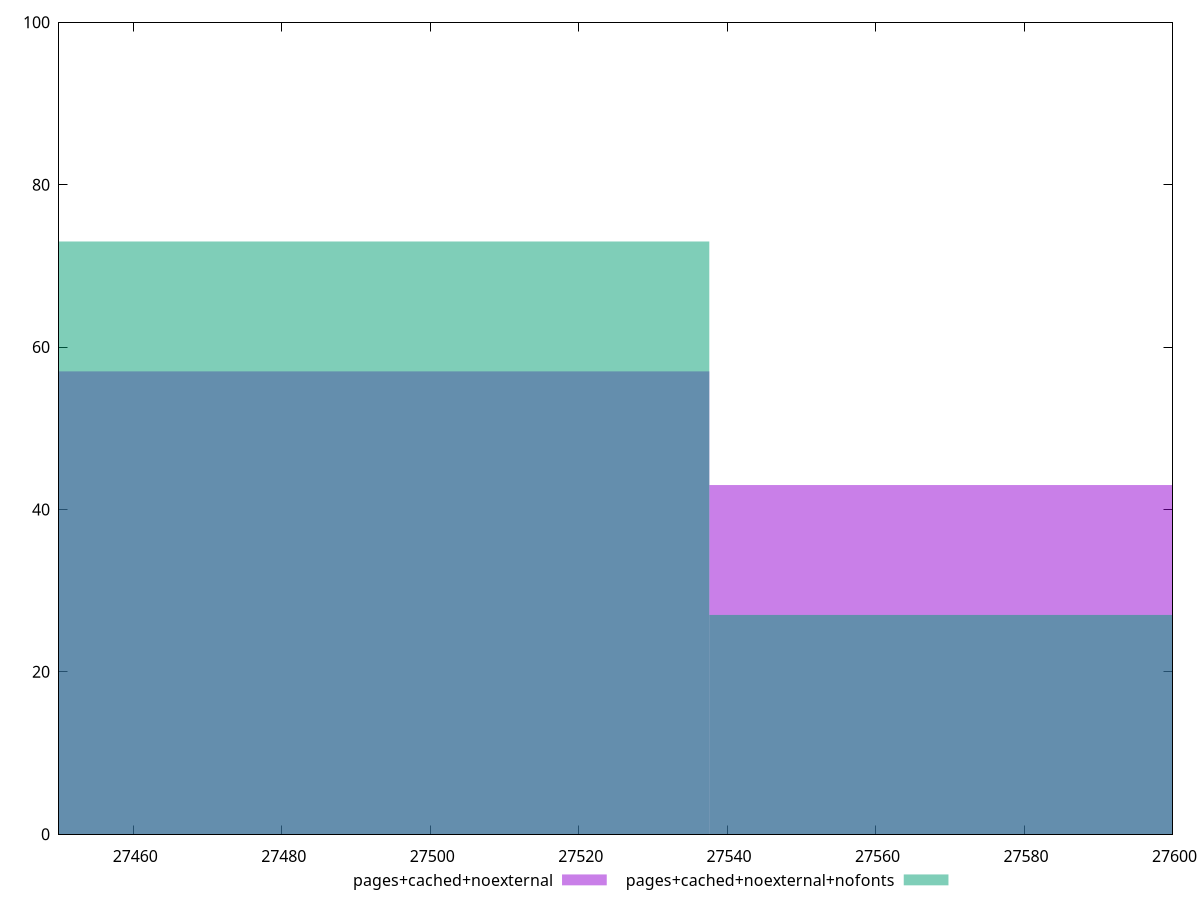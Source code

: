 reset

$pagesCachedNoexternal <<EOF
27616.506484769463 43
27458.697876285067 57
EOF

$pagesCachedNoexternalNofonts <<EOF
27458.697876285067 73
27616.506484769463 27
EOF

set key outside below
set boxwidth 157.80860848439693
set xrange [27450:27600]
set yrange [0:100]
set style fill transparent solid 0.5 noborder
set terminal svg size 640, 500 enhanced background rgb 'white'
set output "report_00007_2020-12-11T15:55:29.892Z/uses-webp-images/comparison/histogram/5_vs_6.svg"

plot $pagesCachedNoexternal title "pages+cached+noexternal" with boxes, \
     $pagesCachedNoexternalNofonts title "pages+cached+noexternal+nofonts" with boxes

reset
